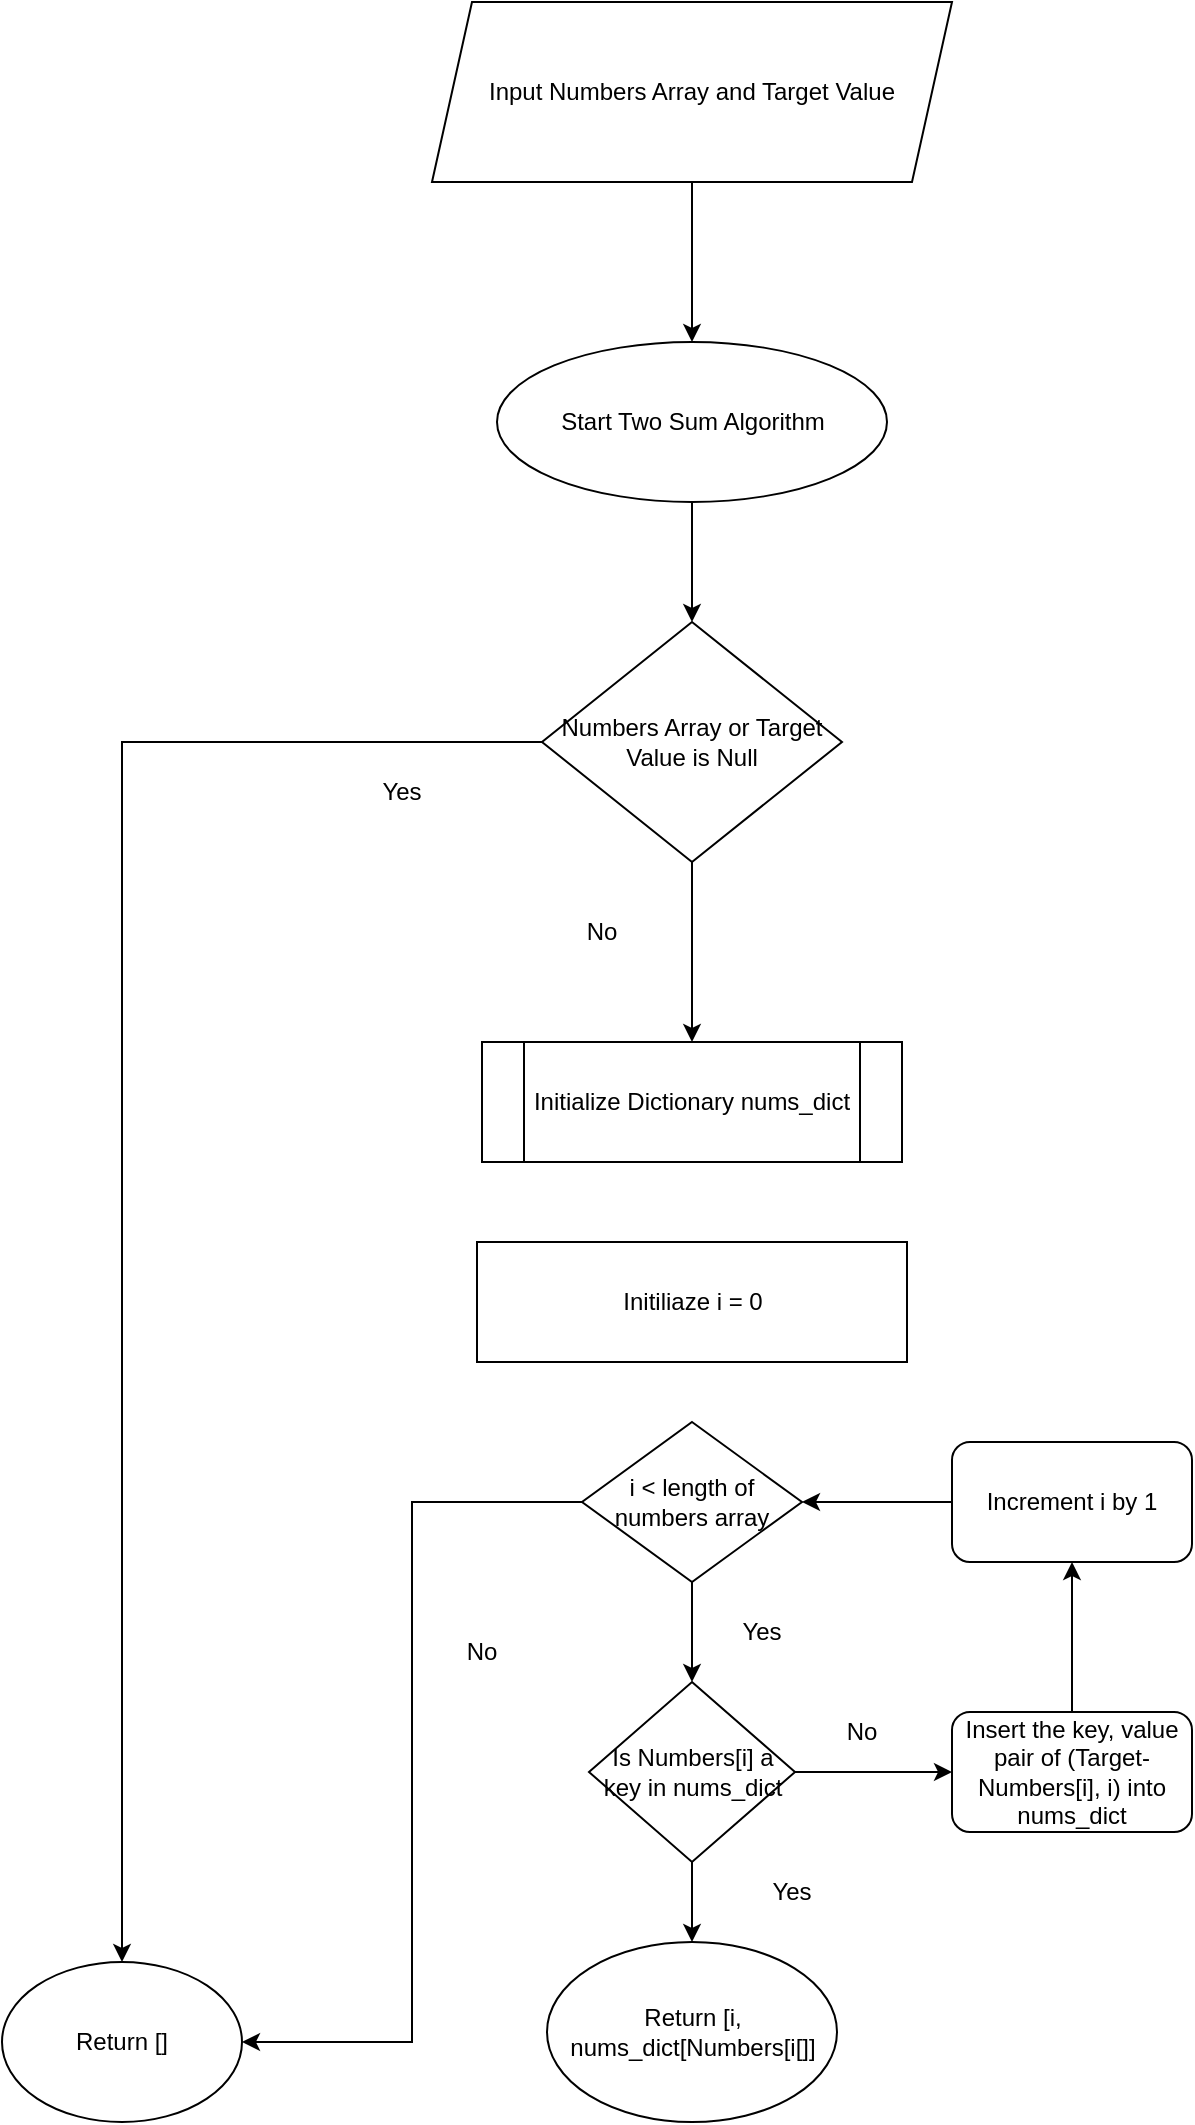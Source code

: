 <mxfile version="24.7.10">
  <diagram name="Page-1" id="BQthsOaXhX3TqZsNHA8-">
    <mxGraphModel dx="1555" dy="983" grid="1" gridSize="10" guides="1" tooltips="1" connect="1" arrows="1" fold="1" page="1" pageScale="1" pageWidth="850" pageHeight="1100" math="0" shadow="0">
      <root>
        <mxCell id="0" />
        <mxCell id="1" parent="0" />
        <mxCell id="XO_XLi0ygVPeiWpQUGgC-6" style="edgeStyle=orthogonalEdgeStyle;rounded=0;orthogonalLoop=1;jettySize=auto;html=1;exitX=0.5;exitY=1;exitDx=0;exitDy=0;entryX=0.5;entryY=0;entryDx=0;entryDy=0;" edge="1" parent="1" source="XO_XLi0ygVPeiWpQUGgC-1" target="XO_XLi0ygVPeiWpQUGgC-2">
          <mxGeometry relative="1" as="geometry" />
        </mxCell>
        <mxCell id="XO_XLi0ygVPeiWpQUGgC-1" value="Input Numbers Array and Target Value" style="shape=parallelogram;perimeter=parallelogramPerimeter;whiteSpace=wrap;html=1;fixedSize=1;" vertex="1" parent="1">
          <mxGeometry x="275" y="20" width="260" height="90" as="geometry" />
        </mxCell>
        <mxCell id="XO_XLi0ygVPeiWpQUGgC-7" style="edgeStyle=orthogonalEdgeStyle;rounded=0;orthogonalLoop=1;jettySize=auto;html=1;exitX=0.5;exitY=1;exitDx=0;exitDy=0;entryX=0.5;entryY=0;entryDx=0;entryDy=0;" edge="1" parent="1" source="XO_XLi0ygVPeiWpQUGgC-2" target="XO_XLi0ygVPeiWpQUGgC-5">
          <mxGeometry relative="1" as="geometry" />
        </mxCell>
        <mxCell id="XO_XLi0ygVPeiWpQUGgC-2" value="Start Two Sum Algorithm" style="ellipse;whiteSpace=wrap;html=1;" vertex="1" parent="1">
          <mxGeometry x="307.5" y="190" width="195" height="80" as="geometry" />
        </mxCell>
        <mxCell id="XO_XLi0ygVPeiWpQUGgC-4" value="Initialize Dictionary nums_dict" style="shape=process;whiteSpace=wrap;html=1;backgroundOutline=1;" vertex="1" parent="1">
          <mxGeometry x="300" y="540" width="210" height="60" as="geometry" />
        </mxCell>
        <mxCell id="XO_XLi0ygVPeiWpQUGgC-12" style="edgeStyle=orthogonalEdgeStyle;rounded=0;orthogonalLoop=1;jettySize=auto;html=1;exitX=0.5;exitY=1;exitDx=0;exitDy=0;entryX=0.5;entryY=0;entryDx=0;entryDy=0;" edge="1" parent="1" source="XO_XLi0ygVPeiWpQUGgC-5" target="XO_XLi0ygVPeiWpQUGgC-4">
          <mxGeometry relative="1" as="geometry" />
        </mxCell>
        <mxCell id="XO_XLi0ygVPeiWpQUGgC-16" style="edgeStyle=orthogonalEdgeStyle;rounded=0;orthogonalLoop=1;jettySize=auto;html=1;exitX=0;exitY=0.5;exitDx=0;exitDy=0;entryX=0.5;entryY=0;entryDx=0;entryDy=0;" edge="1" parent="1" source="XO_XLi0ygVPeiWpQUGgC-5" target="XO_XLi0ygVPeiWpQUGgC-9">
          <mxGeometry relative="1" as="geometry" />
        </mxCell>
        <mxCell id="XO_XLi0ygVPeiWpQUGgC-5" value="Numbers Array or Target Value is Null" style="rhombus;whiteSpace=wrap;html=1;" vertex="1" parent="1">
          <mxGeometry x="330" y="330" width="150" height="120" as="geometry" />
        </mxCell>
        <mxCell id="XO_XLi0ygVPeiWpQUGgC-9" value="Return []" style="ellipse;whiteSpace=wrap;html=1;" vertex="1" parent="1">
          <mxGeometry x="60" y="1000" width="120" height="80" as="geometry" />
        </mxCell>
        <mxCell id="XO_XLi0ygVPeiWpQUGgC-11" value="Yes" style="text;html=1;align=center;verticalAlign=middle;whiteSpace=wrap;rounded=0;" vertex="1" parent="1">
          <mxGeometry x="230" y="400" width="60" height="30" as="geometry" />
        </mxCell>
        <mxCell id="XO_XLi0ygVPeiWpQUGgC-13" value="No" style="text;html=1;align=center;verticalAlign=middle;whiteSpace=wrap;rounded=0;" vertex="1" parent="1">
          <mxGeometry x="330" y="470" width="60" height="30" as="geometry" />
        </mxCell>
        <mxCell id="XO_XLi0ygVPeiWpQUGgC-14" value="Initiliaze i = 0" style="rounded=0;whiteSpace=wrap;html=1;" vertex="1" parent="1">
          <mxGeometry x="297.5" y="640" width="215" height="60" as="geometry" />
        </mxCell>
        <mxCell id="XO_XLi0ygVPeiWpQUGgC-17" style="edgeStyle=orthogonalEdgeStyle;rounded=0;orthogonalLoop=1;jettySize=auto;html=1;exitX=0;exitY=0.5;exitDx=0;exitDy=0;entryX=1;entryY=0.5;entryDx=0;entryDy=0;" edge="1" parent="1" source="XO_XLi0ygVPeiWpQUGgC-15" target="XO_XLi0ygVPeiWpQUGgC-9">
          <mxGeometry relative="1" as="geometry" />
        </mxCell>
        <mxCell id="XO_XLi0ygVPeiWpQUGgC-22" style="edgeStyle=orthogonalEdgeStyle;rounded=0;orthogonalLoop=1;jettySize=auto;html=1;exitX=0.5;exitY=1;exitDx=0;exitDy=0;entryX=0.5;entryY=0;entryDx=0;entryDy=0;" edge="1" parent="1" source="XO_XLi0ygVPeiWpQUGgC-15" target="XO_XLi0ygVPeiWpQUGgC-19">
          <mxGeometry relative="1" as="geometry" />
        </mxCell>
        <mxCell id="XO_XLi0ygVPeiWpQUGgC-15" value="i &amp;lt; length of numbers array" style="rhombus;whiteSpace=wrap;html=1;" vertex="1" parent="1">
          <mxGeometry x="350" y="730" width="110" height="80" as="geometry" />
        </mxCell>
        <mxCell id="XO_XLi0ygVPeiWpQUGgC-18" value="No" style="text;html=1;align=center;verticalAlign=middle;whiteSpace=wrap;rounded=0;" vertex="1" parent="1">
          <mxGeometry x="270" y="830" width="60" height="30" as="geometry" />
        </mxCell>
        <mxCell id="XO_XLi0ygVPeiWpQUGgC-21" style="edgeStyle=orthogonalEdgeStyle;rounded=0;orthogonalLoop=1;jettySize=auto;html=1;exitX=0.5;exitY=1;exitDx=0;exitDy=0;entryX=0.5;entryY=0;entryDx=0;entryDy=0;" edge="1" parent="1" source="XO_XLi0ygVPeiWpQUGgC-19" target="XO_XLi0ygVPeiWpQUGgC-20">
          <mxGeometry relative="1" as="geometry" />
        </mxCell>
        <mxCell id="XO_XLi0ygVPeiWpQUGgC-25" style="edgeStyle=orthogonalEdgeStyle;rounded=0;orthogonalLoop=1;jettySize=auto;html=1;exitX=1;exitY=0.5;exitDx=0;exitDy=0;entryX=0;entryY=0.5;entryDx=0;entryDy=0;" edge="1" parent="1" source="XO_XLi0ygVPeiWpQUGgC-19" target="XO_XLi0ygVPeiWpQUGgC-24">
          <mxGeometry relative="1" as="geometry" />
        </mxCell>
        <mxCell id="XO_XLi0ygVPeiWpQUGgC-19" value="Is Numbers[i] a key in nums_dict" style="rhombus;whiteSpace=wrap;html=1;" vertex="1" parent="1">
          <mxGeometry x="353.5" y="860" width="103" height="90" as="geometry" />
        </mxCell>
        <mxCell id="XO_XLi0ygVPeiWpQUGgC-20" value="Return [i, nums_dict[Numbers[i[]]" style="ellipse;whiteSpace=wrap;html=1;" vertex="1" parent="1">
          <mxGeometry x="332.5" y="990" width="145" height="90" as="geometry" />
        </mxCell>
        <mxCell id="XO_XLi0ygVPeiWpQUGgC-23" value="Yes" style="text;html=1;align=center;verticalAlign=middle;whiteSpace=wrap;rounded=0;" vertex="1" parent="1">
          <mxGeometry x="410" y="820" width="60" height="30" as="geometry" />
        </mxCell>
        <mxCell id="XO_XLi0ygVPeiWpQUGgC-27" style="edgeStyle=orthogonalEdgeStyle;rounded=0;orthogonalLoop=1;jettySize=auto;html=1;exitX=0.5;exitY=0;exitDx=0;exitDy=0;" edge="1" parent="1" source="XO_XLi0ygVPeiWpQUGgC-24" target="XO_XLi0ygVPeiWpQUGgC-26">
          <mxGeometry relative="1" as="geometry" />
        </mxCell>
        <mxCell id="XO_XLi0ygVPeiWpQUGgC-24" value="Insert the key, value pair of (Target-Numbers[i], i) into nums_dict" style="rounded=1;whiteSpace=wrap;html=1;" vertex="1" parent="1">
          <mxGeometry x="535" y="875" width="120" height="60" as="geometry" />
        </mxCell>
        <mxCell id="XO_XLi0ygVPeiWpQUGgC-28" style="edgeStyle=orthogonalEdgeStyle;rounded=0;orthogonalLoop=1;jettySize=auto;html=1;exitX=0;exitY=0.5;exitDx=0;exitDy=0;entryX=1;entryY=0.5;entryDx=0;entryDy=0;" edge="1" parent="1" source="XO_XLi0ygVPeiWpQUGgC-26" target="XO_XLi0ygVPeiWpQUGgC-15">
          <mxGeometry relative="1" as="geometry" />
        </mxCell>
        <mxCell id="XO_XLi0ygVPeiWpQUGgC-26" value="Increment i by 1" style="rounded=1;whiteSpace=wrap;html=1;" vertex="1" parent="1">
          <mxGeometry x="535" y="740" width="120" height="60" as="geometry" />
        </mxCell>
        <mxCell id="XO_XLi0ygVPeiWpQUGgC-29" value="Yes" style="text;html=1;align=center;verticalAlign=middle;whiteSpace=wrap;rounded=0;" vertex="1" parent="1">
          <mxGeometry x="425" y="950" width="60" height="30" as="geometry" />
        </mxCell>
        <mxCell id="XO_XLi0ygVPeiWpQUGgC-30" value="No" style="text;html=1;align=center;verticalAlign=middle;whiteSpace=wrap;rounded=0;" vertex="1" parent="1">
          <mxGeometry x="460" y="870" width="60" height="30" as="geometry" />
        </mxCell>
      </root>
    </mxGraphModel>
  </diagram>
</mxfile>
